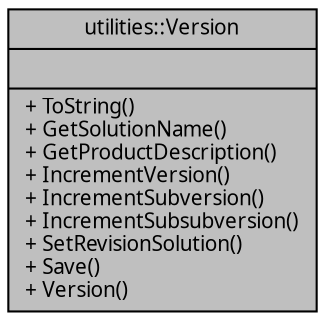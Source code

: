 digraph "utilities::Version"
{
 // INTERACTIVE_SVG=YES
  edge [fontname="Verdana",fontsize="10",labelfontname="Verdana",labelfontsize="10"];
  node [fontname="Verdana",fontsize="10",shape=record];
  Node1 [label="{utilities::Version\n||+ ToString()\l+ GetSolutionName()\l+ GetProductDescription()\l+ IncrementVersion()\l+ IncrementSubversion()\l+ IncrementSubsubversion()\l+ SetRevisionSolution()\l+ Save()\l+ Version()\l}",height=0.2,width=0.4,color="black", fillcolor="grey75", style="filled", fontcolor="black"];
}
